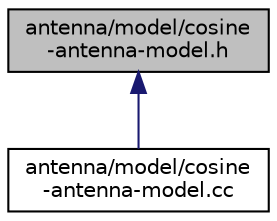 digraph "antenna/model/cosine-antenna-model.h"
{
  edge [fontname="Helvetica",fontsize="10",labelfontname="Helvetica",labelfontsize="10"];
  node [fontname="Helvetica",fontsize="10",shape=record];
  Node1 [label="antenna/model/cosine\l-antenna-model.h",height=0.2,width=0.4,color="black", fillcolor="grey75", style="filled", fontcolor="black"];
  Node1 -> Node2 [dir="back",color="midnightblue",fontsize="10",style="solid"];
  Node2 [label="antenna/model/cosine\l-antenna-model.cc",height=0.2,width=0.4,color="black", fillcolor="white", style="filled",URL="$d9/dec/cosine-antenna-model_8cc.html"];
}
